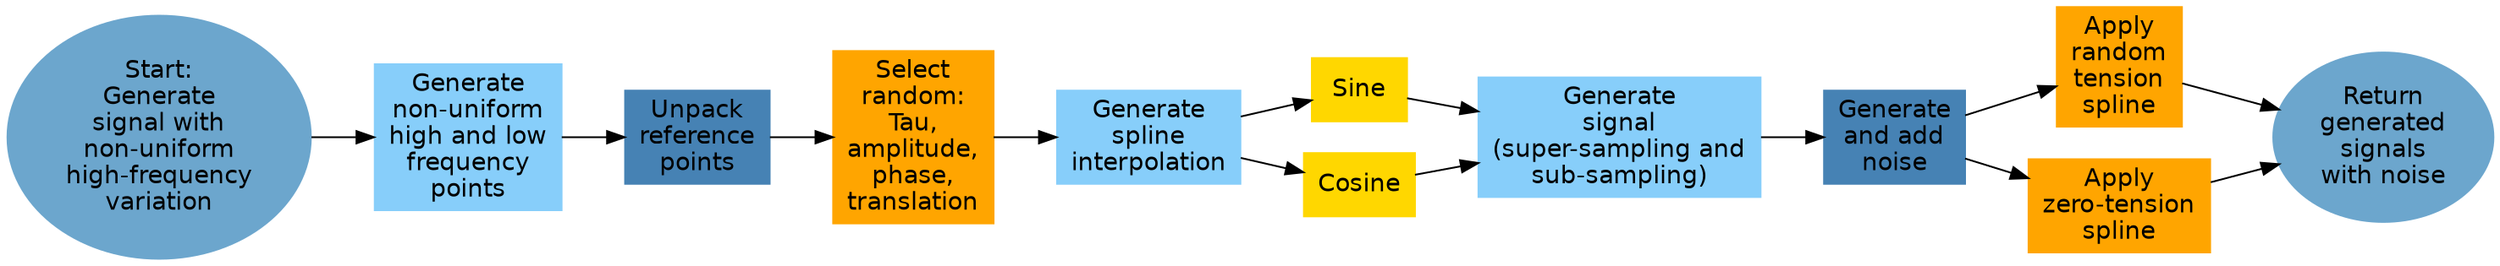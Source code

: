 digraph generate_signal_with_nu_high_frequency {
    rankdir=LR; // Layout horizontal from left to right
    node [shape=box, style=filled, fontname="Helvetica", fontsize=14]; // Standard node style

    // Start node
    Start [label="Start:\nGenerate\nsignal with\nnon-uniform\nhigh-frequency\nvariation", shape=ellipse, style=filled, color="#6CA6CD"];

    // Step 1: Generate non-uniform high and low frequency points
    A1 [label="Generate\nnon-uniform\nhigh and low\nfrequency\npoints", style=filled, color="#87CEFA"];

    // Step 2: Unpack reference points
    B1 [label="Unpack\nreference\npoints", style=filled, color="#4682B4"];

    // Step 3: Select random parameters
    C1 [label="Select\nrandom:\nTau,\namplitude,\nphase,\ntranslation", style=filled, color="#FFA500"];

    // Step 4: Generate spline interpolation based on frequency points
    D1 [label="Generate\nspline\ninterpolation", style=filled, color="#87CEFA"];

    // Decision: Select between sine or cosine
    F1 [label="Sine", style=filled, color="#FFD700"];
    F2 [label="Cosine", style=filled, color="#FFD700"];

    // Step 6: Generate signal with super-sampling and sub-sampling
    G1 [label="Generate\nsignal\n(super-sampling and\nsub-sampling)", style=filled, color="#87CEFA"];

    // Step 7: Generate noise to add to the signal
    H1 [label="Generate\nand add\nnoise", style=filled, color="#4682B4"];

    // Decision to apply spline with or without tension
    I1 [label="Apply\nrandom\ntension\nspline", style=filled, color="#FFA500"];
    I2 [label="Apply\nzero-tension\nspline", style=filled, color="#FFA500"];

    // End node
    End [label="Return\ngenerated\nsignals\nwith noise", shape=ellipse, style=filled, color="#6CA6CD"];

    // Connections
    Start -> A1;
    A1 -> B1;
    B1 -> C1;
    C1 -> D1;
    D1 -> F1;
    D1 -> F2;
    F1 -> G1;
    F2 -> G1;
    G1 -> H1;
    H1 -> I1;
    H1 -> I2;
    I1 -> End;
    I2 -> End;
}

